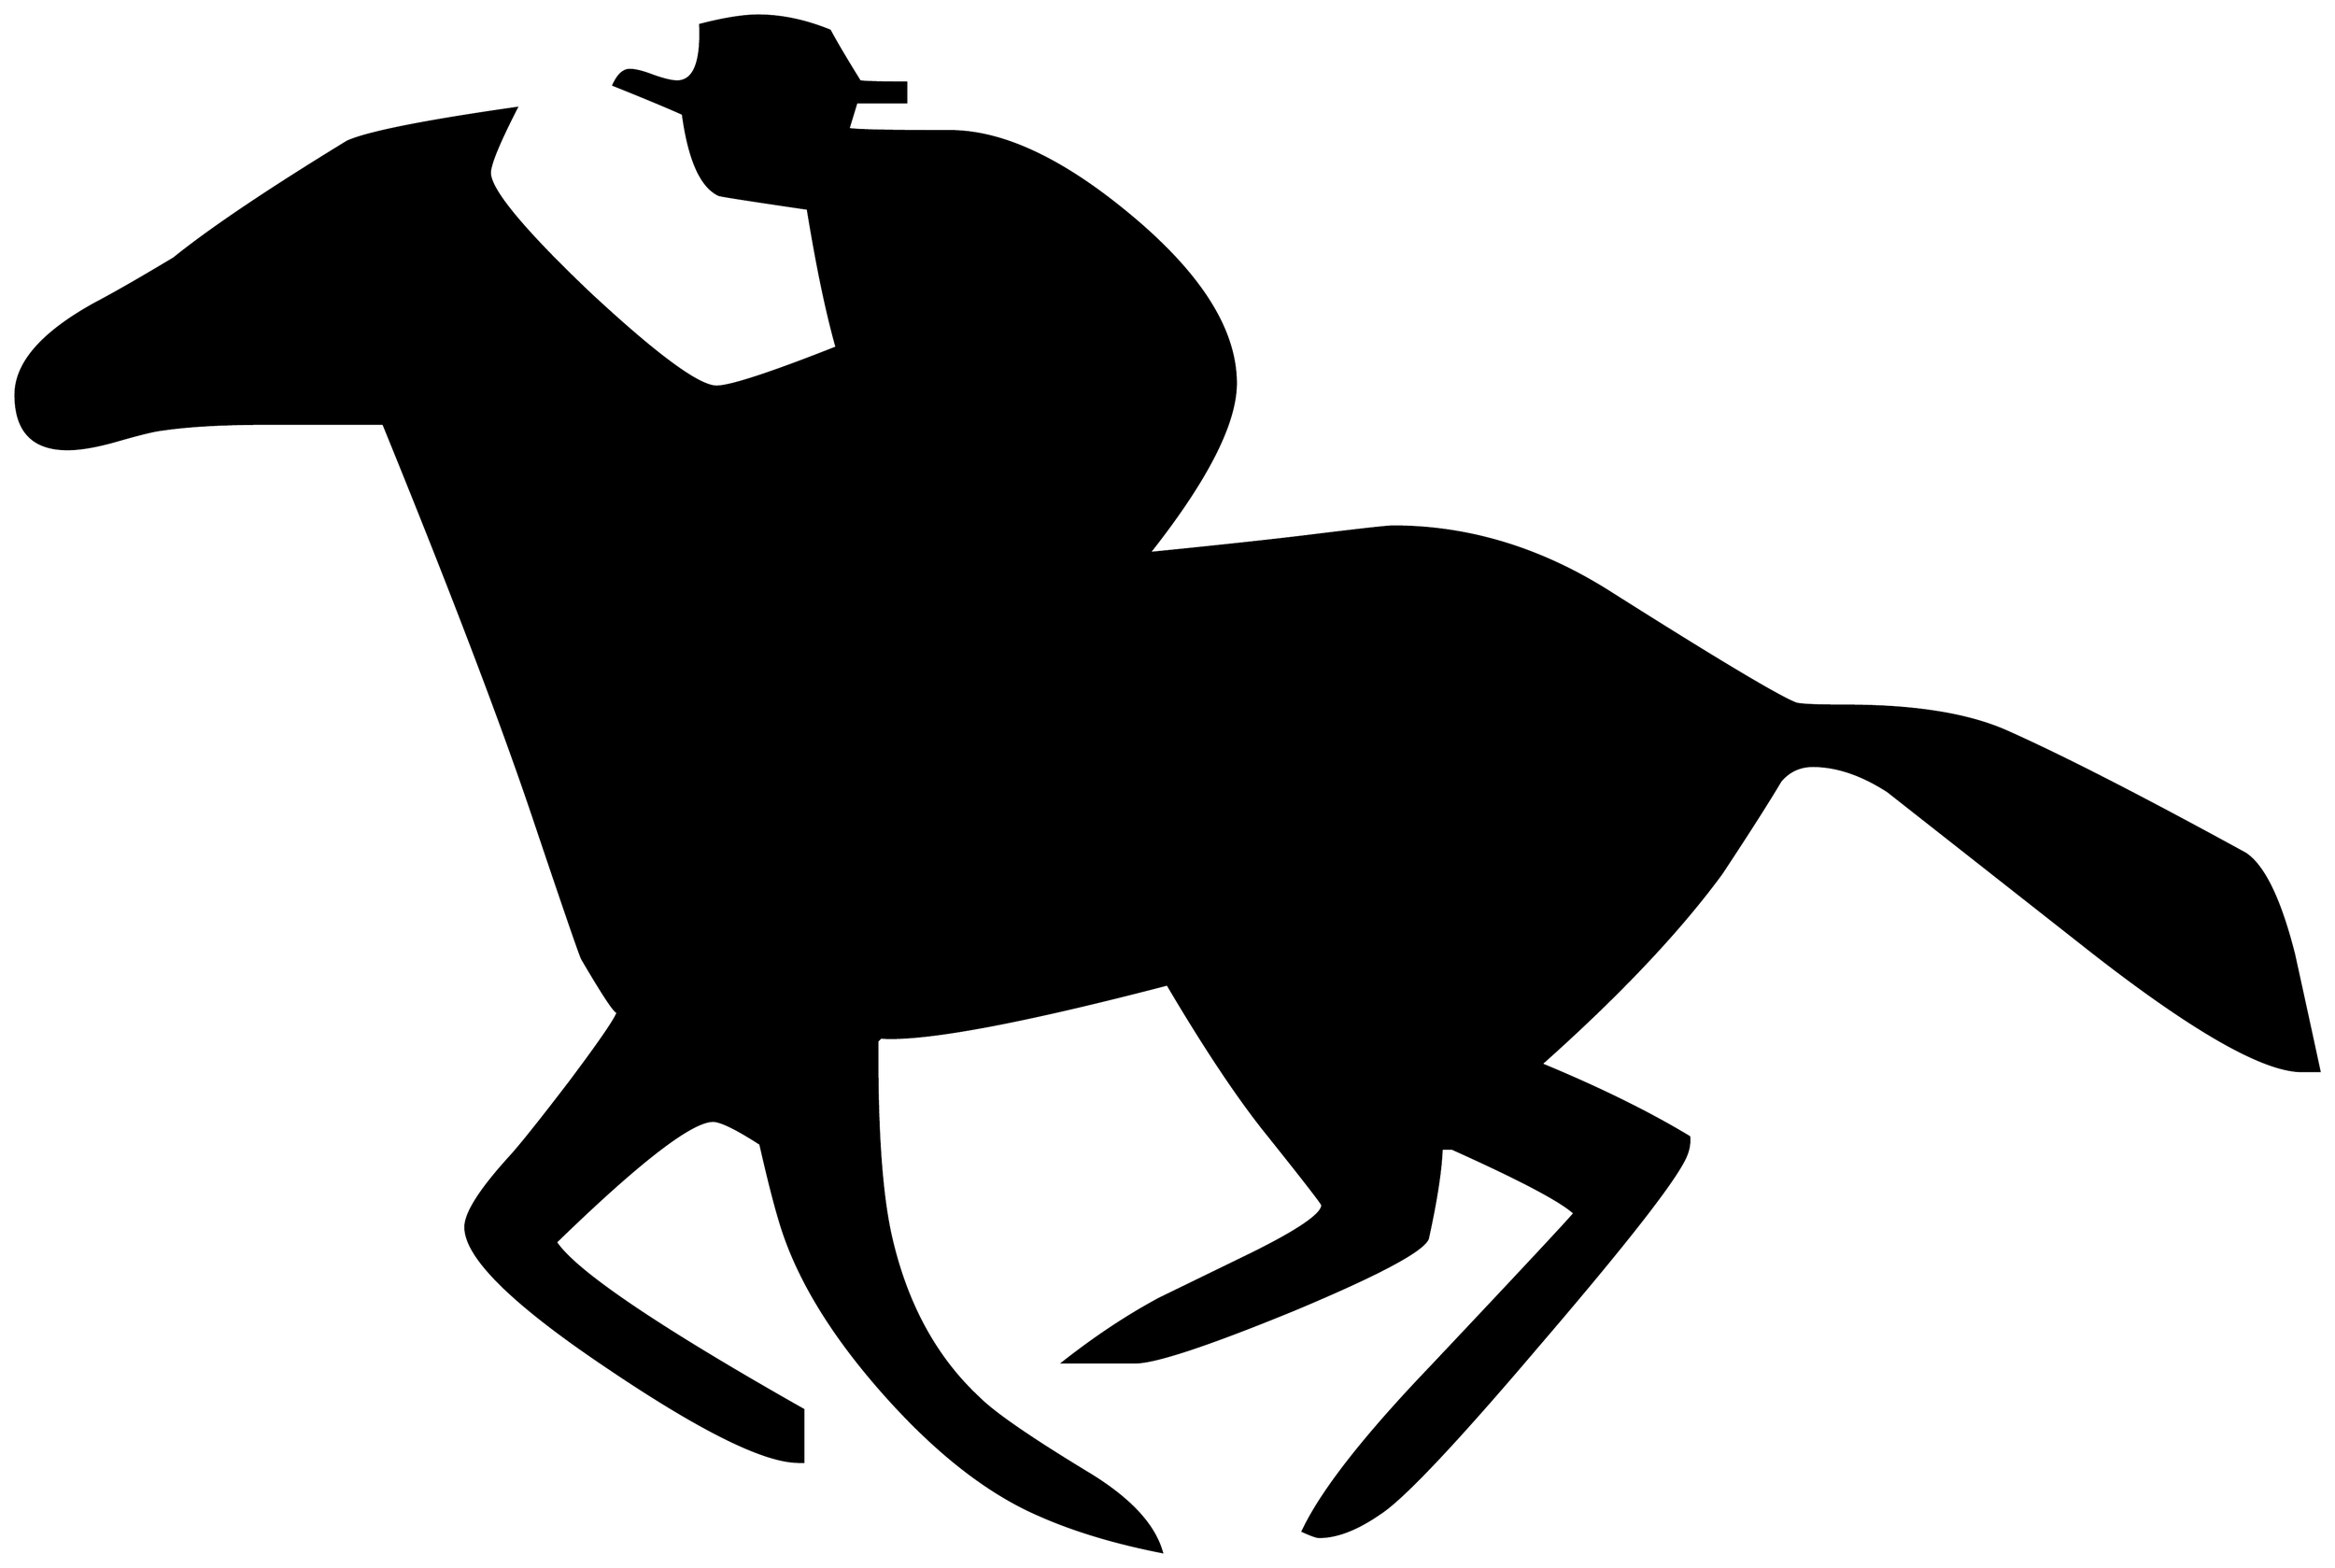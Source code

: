 


\begin{tikzpicture}[y=0.80pt, x=0.80pt, yscale=-1.0, xscale=1.0, inner sep=0pt, outer sep=0pt]
\begin{scope}[shift={(100.0,1751.0)},nonzero rule]
  \path[draw=.,fill=.,line width=1.600pt] (2073.0,-379.0) --
    (2058.0,-379.0) .. controls (2025.333,-379.0) and
    (1965.333,-413.0) .. (1878.0,-481.0) .. controls
    (1818.667,-527.667) and (1759.333,-574.333) .. (1700.0,-621.0) ..
    controls (1677.333,-635.667) and (1655.667,-643.0) ..
    (1635.0,-643.0) .. controls (1623.667,-643.0) and
    (1614.333,-638.667) .. (1607.0,-630.0) .. controls
    (1596.333,-612.0) and (1579.333,-585.333) .. (1556.0,-550.0) ..
    controls (1519.333,-500.0) and (1467.333,-445.0) ..
    (1400.0,-385.0) .. controls (1450.0,-364.333) and
    (1492.667,-343.333) .. (1528.0,-322.0) .. controls
    (1528.667,-315.333) and (1527.0,-308.333) .. (1523.0,-301.0) ..
    controls (1511.0,-278.333) and (1469.0,-225.0) ..
    (1397.0,-141.0) .. controls (1325.667,-57.0) and (1280.0,-8.667)
    .. (1260.0,4.0) .. controls (1240.667,17.333) and (1223.333,24.0)
    .. (1208.0,24.0) .. controls (1206.0,24.0) and (1201.333,22.333)
    .. (1194.0,19.0) .. controls (1210.0,-15.0) and
    (1246.333,-61.667) .. (1303.0,-121.0) .. controls
    (1380.333,-203.0) and (1422.333,-248.0) .. (1429.0,-256.0) ..
    controls (1417.667,-266.667) and (1382.333,-285.333) ..
    (1323.0,-312.0) -- (1314.0,-312.0) .. controls
    (1313.333,-293.333) and (1309.333,-267.333) .. (1302.0,-234.0) ..
    controls (1297.333,-223.333) and (1258.333,-202.667) ..
    (1185.0,-172.0) .. controls (1111.667,-142.0) and
    (1066.333,-127.0) .. (1049.0,-127.0) -- (987.0,-127.0) ..
    controls (1015.0,-149.0) and (1042.667,-167.333) ..
    (1070.0,-182.0) .. controls (1096.0,-194.667) and
    (1122.0,-207.333) .. (1148.0,-220.0) .. controls
    (1190.0,-240.667) and (1211.0,-255.0) .. (1211.0,-263.0) ..
    controls (1211.0,-264.333) and (1193.667,-286.667) ..
    (1159.0,-330.0) .. controls (1135.0,-360.667) and
    (1107.667,-402.0) .. (1077.0,-454.0) .. controls
    (949.0,-420.667) and (866.333,-405.333) .. (829.0,-408.0) --
    (826.0,-405.0) -- (826.0,-393.0) .. controls (826.0,-322.333)
    and (830.0,-269.667) .. (838.0,-235.0) .. controls
    (851.333,-177.0) and (876.667,-130.667) .. (914.0,-96.0) ..
    controls (927.333,-82.667) and (959.333,-60.667) .. (1010.0,-30.0)
    .. controls (1044.667,-8.667) and (1065.333,13.667) .. (1072.0,37.0)
    .. controls (1031.333,29.0) and (996.0,18.333) .. (966.0,5.0) ..
    controls (921.333,-14.333) and (876.333,-49.667) .. (831.0,-101.0)
    .. controls (785.667,-152.333) and (756.0,-201.667) ..
    (742.0,-249.0) .. controls (737.333,-264.333) and (731.667,-286.667)
    .. (725.0,-316.0) .. controls (704.333,-329.333) and
    (690.667,-336.0) .. (684.0,-336.0) .. controls (665.333,-336.0)
    and (620.0,-301.0) .. (548.0,-231.0) .. controls
    (564.667,-205.667) and (636.0,-157.333) .. (762.0,-86.0) --
    (762.0,-41.0) -- (758.0,-41.0) .. controls (728.667,-41.0) and
    (674.0,-68.0) .. (594.0,-122.0) .. controls (511.333,-177.333)
    and (470.0,-218.0) .. (470.0,-244.0) .. controls
    (470.0,-256.0) and (482.667,-276.0) .. (508.0,-304.0) ..
    controls (516.667,-313.333) and (534.0,-335.0) .. (560.0,-369.0)
    .. controls (588.0,-406.333) and (602.0,-427.0) ..
    (602.0,-431.0) .. controls (602.0,-425.667) and (591.667,-440.667)
    .. (571.0,-476.0) .. controls (569.667,-478.0) and
    (555.667,-518.667) .. (529.0,-598.0) .. controls (501.0,-681.333)
    and (457.667,-795.0) .. (399.0,-939.0) -- (297.0,-939.0) ..
    controls (260.333,-939.0) and (230.667,-937.333) .. (208.0,-934.0)
    .. controls (201.333,-933.333) and (187.667,-930.0) ..
    (167.0,-924.0) .. controls (150.333,-919.333) and (136.667,-917.0)
    .. (126.0,-917.0) .. controls (96.0,-917.0) and
    (81.0,-932.667) .. (81.0,-964.0) .. controls (81.0,-991.333) and
    (104.0,-1017.667) .. (150.0,-1043.0) .. controls
    (165.333,-1051.0) and (188.0,-1064.0) .. (218.0,-1082.0) ..
    controls (249.333,-1107.333) and (299.333,-1141.0) ..
    (368.0,-1183.0) .. controls (386.0,-1191.0) and
    (434.667,-1200.667) .. (514.0,-1212.0) .. controls
    (498.667,-1182.0) and (491.0,-1163.333) .. (491.0,-1156.0) ..
    controls (491.0,-1141.333) and (519.667,-1106.667) ..
    (577.0,-1052.0) .. controls (635.0,-998.0) and
    (671.667,-971.0) .. (687.0,-971.0) .. controls (699.0,-971.0)
    and (733.667,-982.333) .. (791.0,-1005.0) .. controls
    (782.333,-1035.667) and (774.0,-1075.667) .. (766.0,-1125.0) ..
    controls (716.0,-1132.333) and (690.333,-1136.333) ..
    (689.0,-1137.0) .. controls (673.667,-1144.333) and
    (663.333,-1167.667) .. (658.0,-1207.0) .. controls
    (644.667,-1213.0) and (624.667,-1221.333) .. (598.0,-1232.0) ..
    controls (602.0,-1240.667) and (606.667,-1245.0) ..
    (612.0,-1245.0) .. controls (616.667,-1245.0) and
    (623.333,-1243.333) .. (632.0,-1240.0) .. controls
    (641.333,-1236.667) and (648.333,-1235.0) .. (653.0,-1235.0) ..
    controls (667.667,-1235.0) and (674.333,-1251.333) ..
    (673.0,-1284.0) .. controls (693.667,-1289.333) and
    (710.333,-1292.0) .. (723.0,-1292.0) .. controls
    (743.0,-1292.0) and (763.667,-1287.667) .. (785.0,-1279.0) ..
    controls (790.333,-1269.0) and (799.0,-1254.333) ..
    (811.0,-1235.0) .. controls (817.667,-1234.333) and
    (831.0,-1234.0) .. (851.0,-1234.0) -- (851.0,-1217.0) --
    (808.0,-1217.0) -- (801.0,-1194.0) .. controls
    (805.0,-1192.667) and (834.333,-1192.0) .. (889.0,-1192.0) ..
    controls (935.0,-1192.0) and (987.667,-1167.0) ..
    (1047.0,-1117.0) .. controls (1106.333,-1067.0) and
    (1136.0,-1019.333) .. (1136.0,-974.0) .. controls
    (1136.0,-939.333) and (1111.0,-890.333) .. (1061.0,-827.0) ..
    controls (1121.0,-833.0) and (1167.333,-838.0) ..
    (1200.0,-842.0) .. controls (1243.333,-847.333) and
    (1267.333,-850.0) .. (1272.0,-850.0) .. controls
    (1336.667,-850.0) and (1398.667,-831.333) .. (1458.0,-794.0) ..
    controls (1550.667,-735.333) and (1604.667,-703.0) ..
    (1620.0,-697.0) .. controls (1623.333,-695.667) and
    (1638.0,-695.0) .. (1664.0,-695.0) .. controls
    (1722.667,-695.0) and (1768.667,-687.667) .. (1802.0,-673.0) ..
    controls (1850.0,-651.667) and (1919.0,-616.333) ..
    (2009.0,-567.0) .. controls (2025.0,-556.333) and
    (2039.0,-527.333) .. (2051.0,-480.0) .. controls
    (2058.333,-446.667) and (2065.667,-413.0) .. (2073.0,-379.0) --
    cycle;
\end{scope}

\end{tikzpicture}

